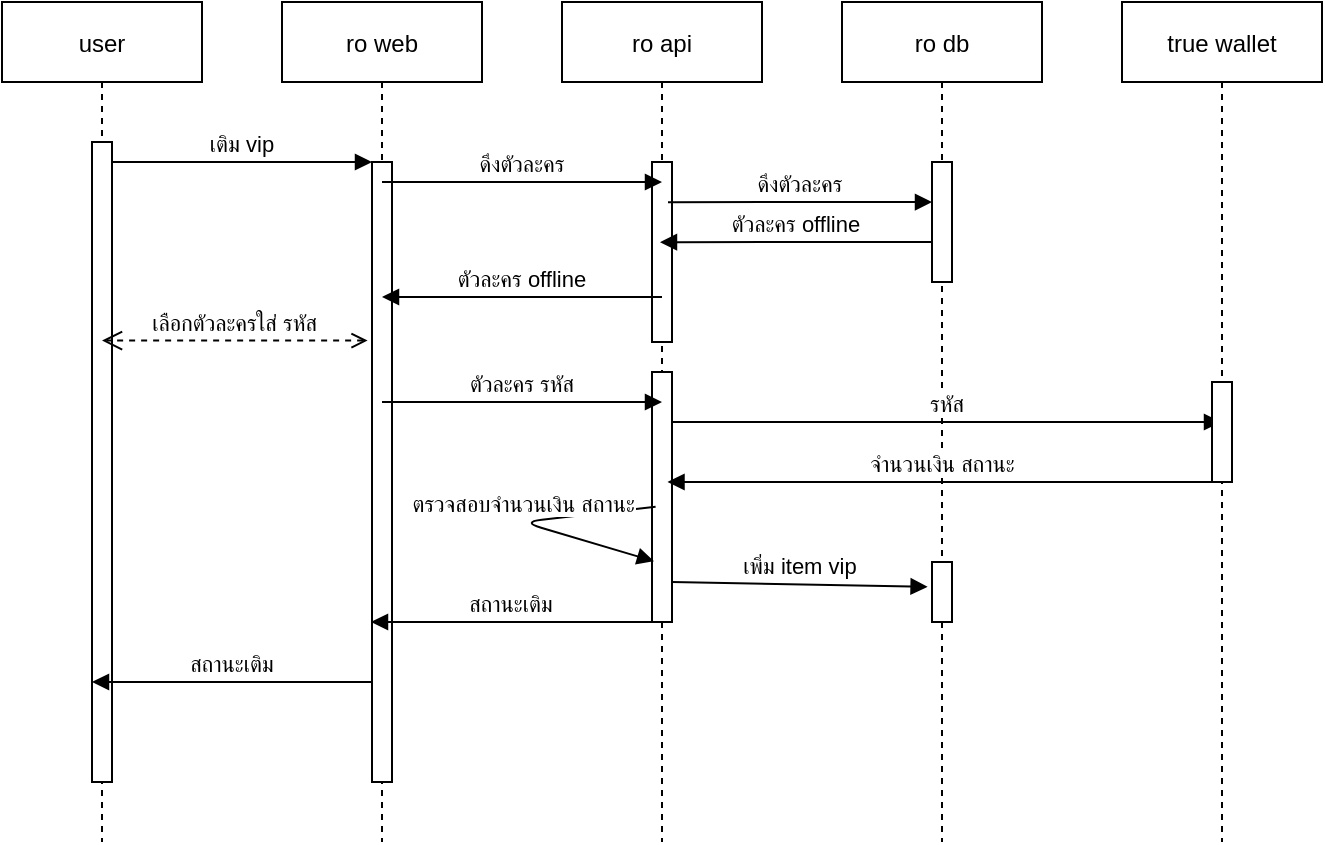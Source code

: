 <mxfile version="19.0.3" type="github">
  <diagram id="kgpKYQtTHZ0yAKxKKP6v" name="Page-1">
    <mxGraphModel dx="846" dy="564" grid="1" gridSize="10" guides="1" tooltips="1" connect="1" arrows="1" fold="1" page="1" pageScale="1" pageWidth="850" pageHeight="1100" math="0" shadow="0">
      <root>
        <mxCell id="0" />
        <mxCell id="1" parent="0" />
        <mxCell id="3nuBFxr9cyL0pnOWT2aG-1" value="user" style="shape=umlLifeline;perimeter=lifelinePerimeter;container=1;collapsible=0;recursiveResize=0;rounded=0;shadow=0;strokeWidth=1;" parent="1" vertex="1">
          <mxGeometry x="120" y="80" width="100" height="420" as="geometry" />
        </mxCell>
        <mxCell id="3nuBFxr9cyL0pnOWT2aG-2" value="" style="points=[];perimeter=orthogonalPerimeter;rounded=0;shadow=0;strokeWidth=1;" parent="3nuBFxr9cyL0pnOWT2aG-1" vertex="1">
          <mxGeometry x="45" y="70" width="10" height="320" as="geometry" />
        </mxCell>
        <mxCell id="3nuBFxr9cyL0pnOWT2aG-5" value="ro web" style="shape=umlLifeline;perimeter=lifelinePerimeter;container=1;collapsible=0;recursiveResize=0;rounded=0;shadow=0;strokeWidth=1;" parent="1" vertex="1">
          <mxGeometry x="260" y="80" width="100" height="420" as="geometry" />
        </mxCell>
        <mxCell id="3nuBFxr9cyL0pnOWT2aG-6" value="" style="points=[];perimeter=orthogonalPerimeter;rounded=0;shadow=0;strokeWidth=1;" parent="3nuBFxr9cyL0pnOWT2aG-5" vertex="1">
          <mxGeometry x="45" y="80" width="10" height="310" as="geometry" />
        </mxCell>
        <mxCell id="4XZRSgkdcvJ2gbIt5PSQ-21" value="สถานะเติม" style="verticalAlign=bottom;endArrow=block;shadow=0;strokeWidth=1;exitX=0.5;exitY=0.75;exitDx=0;exitDy=0;exitPerimeter=0;" edge="1" parent="3nuBFxr9cyL0pnOWT2aG-5">
          <mxGeometry relative="1" as="geometry">
            <mxPoint x="45.5" y="340" as="sourcePoint" />
            <mxPoint x="-95" y="340" as="targetPoint" />
          </mxGeometry>
        </mxCell>
        <mxCell id="3nuBFxr9cyL0pnOWT2aG-8" value="เติม vip" style="verticalAlign=bottom;endArrow=block;entryX=0;entryY=0;shadow=0;strokeWidth=1;" parent="1" source="3nuBFxr9cyL0pnOWT2aG-2" target="3nuBFxr9cyL0pnOWT2aG-6" edge="1">
          <mxGeometry relative="1" as="geometry">
            <mxPoint x="275" y="160" as="sourcePoint" />
          </mxGeometry>
        </mxCell>
        <mxCell id="4XZRSgkdcvJ2gbIt5PSQ-1" value="ro api" style="shape=umlLifeline;perimeter=lifelinePerimeter;container=1;collapsible=0;recursiveResize=0;rounded=0;shadow=0;strokeWidth=1;" vertex="1" parent="1">
          <mxGeometry x="400" y="80" width="100" height="420" as="geometry" />
        </mxCell>
        <mxCell id="4XZRSgkdcvJ2gbIt5PSQ-2" value="" style="points=[];perimeter=orthogonalPerimeter;rounded=0;shadow=0;strokeWidth=1;" vertex="1" parent="4XZRSgkdcvJ2gbIt5PSQ-1">
          <mxGeometry x="45" y="80" width="10" height="90" as="geometry" />
        </mxCell>
        <mxCell id="4XZRSgkdcvJ2gbIt5PSQ-13" value="" style="points=[];perimeter=orthogonalPerimeter;rounded=0;shadow=0;strokeWidth=1;" vertex="1" parent="4XZRSgkdcvJ2gbIt5PSQ-1">
          <mxGeometry x="45" y="185" width="10" height="125" as="geometry" />
        </mxCell>
        <mxCell id="4XZRSgkdcvJ2gbIt5PSQ-22" value="ตรวจสอบจำนวนเงิน สถานะ" style="verticalAlign=bottom;endArrow=none;shadow=0;strokeWidth=1;startArrow=block;startFill=1;endFill=0;entryX=0.18;entryY=0.539;entryDx=0;entryDy=0;entryPerimeter=0;exitX=0.1;exitY=0.757;exitDx=0;exitDy=0;exitPerimeter=0;" edge="1" parent="4XZRSgkdcvJ2gbIt5PSQ-1" source="4XZRSgkdcvJ2gbIt5PSQ-13" target="4XZRSgkdcvJ2gbIt5PSQ-13">
          <mxGeometry relative="1" as="geometry">
            <mxPoint x="-240" y="260" as="sourcePoint" />
            <mxPoint x="34.5" y="260" as="targetPoint" />
            <Array as="points">
              <mxPoint x="-20" y="260" />
            </Array>
          </mxGeometry>
        </mxCell>
        <mxCell id="4XZRSgkdcvJ2gbIt5PSQ-18" value="เพิ่ม item vip" style="verticalAlign=bottom;endArrow=block;shadow=0;strokeWidth=1;entryX=-0.22;entryY=0.413;entryDx=0;entryDy=0;entryPerimeter=0;" edge="1" parent="4XZRSgkdcvJ2gbIt5PSQ-1" target="4XZRSgkdcvJ2gbIt5PSQ-17">
          <mxGeometry relative="1" as="geometry">
            <mxPoint x="55" y="290" as="sourcePoint" />
            <mxPoint x="192.25" y="290" as="targetPoint" />
          </mxGeometry>
        </mxCell>
        <mxCell id="4XZRSgkdcvJ2gbIt5PSQ-3" value="ro db" style="shape=umlLifeline;perimeter=lifelinePerimeter;container=1;collapsible=0;recursiveResize=0;rounded=0;shadow=0;strokeWidth=1;" vertex="1" parent="1">
          <mxGeometry x="540" y="80" width="100" height="420" as="geometry" />
        </mxCell>
        <mxCell id="4XZRSgkdcvJ2gbIt5PSQ-17" value="" style="points=[];perimeter=orthogonalPerimeter;rounded=0;shadow=0;strokeWidth=1;" vertex="1" parent="4XZRSgkdcvJ2gbIt5PSQ-3">
          <mxGeometry x="45" y="280" width="10" height="30" as="geometry" />
        </mxCell>
        <mxCell id="4XZRSgkdcvJ2gbIt5PSQ-4" value="" style="points=[];perimeter=orthogonalPerimeter;rounded=0;shadow=0;strokeWidth=1;" vertex="1" parent="4XZRSgkdcvJ2gbIt5PSQ-3">
          <mxGeometry x="45" y="80" width="10" height="60" as="geometry" />
        </mxCell>
        <mxCell id="4XZRSgkdcvJ2gbIt5PSQ-11" value="ตัวละคร offline" style="verticalAlign=bottom;endArrow=block;entryX=0.9;entryY=0.188;shadow=0;strokeWidth=1;entryDx=0;entryDy=0;entryPerimeter=0;exitX=0.5;exitY=0.75;exitDx=0;exitDy=0;exitPerimeter=0;" edge="1" parent="4XZRSgkdcvJ2gbIt5PSQ-3">
          <mxGeometry relative="1" as="geometry">
            <mxPoint x="45" y="120" as="sourcePoint" />
            <mxPoint x="-91" y="120.08" as="targetPoint" />
          </mxGeometry>
        </mxCell>
        <mxCell id="4XZRSgkdcvJ2gbIt5PSQ-10" value="ดึงตัวละคร" style="verticalAlign=bottom;endArrow=block;entryX=0.18;entryY=0.25;shadow=0;strokeWidth=1;exitX=0.98;exitY=0.063;exitDx=0;exitDy=0;exitPerimeter=0;entryDx=0;entryDy=0;entryPerimeter=0;" edge="1" parent="4XZRSgkdcvJ2gbIt5PSQ-3">
          <mxGeometry relative="1" as="geometry">
            <mxPoint x="-87.0" y="100.08" as="sourcePoint" />
            <mxPoint x="45" y="100" as="targetPoint" />
          </mxGeometry>
        </mxCell>
        <mxCell id="4XZRSgkdcvJ2gbIt5PSQ-14" value="รหัส" style="verticalAlign=bottom;endArrow=block;shadow=0;strokeWidth=1;" edge="1" parent="4XZRSgkdcvJ2gbIt5PSQ-3" target="4XZRSgkdcvJ2gbIt5PSQ-5">
          <mxGeometry relative="1" as="geometry">
            <mxPoint x="-85" y="210" as="sourcePoint" />
            <mxPoint x="55" y="210" as="targetPoint" />
          </mxGeometry>
        </mxCell>
        <mxCell id="4XZRSgkdcvJ2gbIt5PSQ-5" value="true wallet" style="shape=umlLifeline;perimeter=lifelinePerimeter;container=1;collapsible=0;recursiveResize=0;rounded=0;shadow=0;strokeWidth=1;" vertex="1" parent="1">
          <mxGeometry x="680" y="80" width="100" height="420" as="geometry" />
        </mxCell>
        <mxCell id="4XZRSgkdcvJ2gbIt5PSQ-6" value="" style="points=[];perimeter=orthogonalPerimeter;rounded=0;shadow=0;strokeWidth=1;" vertex="1" parent="4XZRSgkdcvJ2gbIt5PSQ-5">
          <mxGeometry x="45" y="190" width="10" height="50" as="geometry" />
        </mxCell>
        <mxCell id="4XZRSgkdcvJ2gbIt5PSQ-7" value="ดึงตัวละคร" style="verticalAlign=bottom;endArrow=block;shadow=0;strokeWidth=1;" edge="1" parent="1">
          <mxGeometry relative="1" as="geometry">
            <mxPoint x="310" y="170" as="sourcePoint" />
            <mxPoint x="450" y="170" as="targetPoint" />
          </mxGeometry>
        </mxCell>
        <mxCell id="4XZRSgkdcvJ2gbIt5PSQ-8" value="ตัวละคร offline" style="verticalAlign=bottom;endArrow=block;shadow=0;strokeWidth=1;exitX=0.5;exitY=0.75;exitDx=0;exitDy=0;exitPerimeter=0;" edge="1" parent="1" source="4XZRSgkdcvJ2gbIt5PSQ-2" target="3nuBFxr9cyL0pnOWT2aG-5">
          <mxGeometry relative="1" as="geometry">
            <mxPoint x="400" y="200" as="sourcePoint" />
            <mxPoint x="336.8" y="200" as="targetPoint" />
          </mxGeometry>
        </mxCell>
        <mxCell id="4XZRSgkdcvJ2gbIt5PSQ-9" value="เลือกตัวละครใส่ รหัส" style="verticalAlign=bottom;endArrow=open;dashed=1;endSize=8;exitX=-0.22;exitY=0.288;shadow=0;strokeWidth=1;exitDx=0;exitDy=0;exitPerimeter=0;startArrow=open;startFill=0;" edge="1" parent="1" source="3nuBFxr9cyL0pnOWT2aG-6" target="3nuBFxr9cyL0pnOWT2aG-1">
          <mxGeometry relative="1" as="geometry">
            <mxPoint x="180" y="210.0" as="targetPoint" />
            <mxPoint x="310" y="210.0" as="sourcePoint" />
          </mxGeometry>
        </mxCell>
        <mxCell id="4XZRSgkdcvJ2gbIt5PSQ-12" value="ตัวละคร รหัส" style="verticalAlign=bottom;endArrow=block;shadow=0;strokeWidth=1;" edge="1" parent="1">
          <mxGeometry relative="1" as="geometry">
            <mxPoint x="310" y="280" as="sourcePoint" />
            <mxPoint x="450" y="280" as="targetPoint" />
          </mxGeometry>
        </mxCell>
        <mxCell id="4XZRSgkdcvJ2gbIt5PSQ-15" value="จำนวนเงิน สถานะ" style="verticalAlign=bottom;endArrow=none;shadow=0;strokeWidth=1;startArrow=block;startFill=1;endFill=0;" edge="1" parent="1">
          <mxGeometry relative="1" as="geometry">
            <mxPoint x="452.75" y="320" as="sourcePoint" />
            <mxPoint x="727.25" y="320" as="targetPoint" />
          </mxGeometry>
        </mxCell>
        <mxCell id="4XZRSgkdcvJ2gbIt5PSQ-20" value="สถานะเติม" style="verticalAlign=bottom;endArrow=block;shadow=0;strokeWidth=1;exitX=0.5;exitY=0.75;exitDx=0;exitDy=0;exitPerimeter=0;" edge="1" parent="1">
          <mxGeometry relative="1" as="geometry">
            <mxPoint x="445" y="390" as="sourcePoint" />
            <mxPoint x="304.5" y="390" as="targetPoint" />
          </mxGeometry>
        </mxCell>
      </root>
    </mxGraphModel>
  </diagram>
</mxfile>
